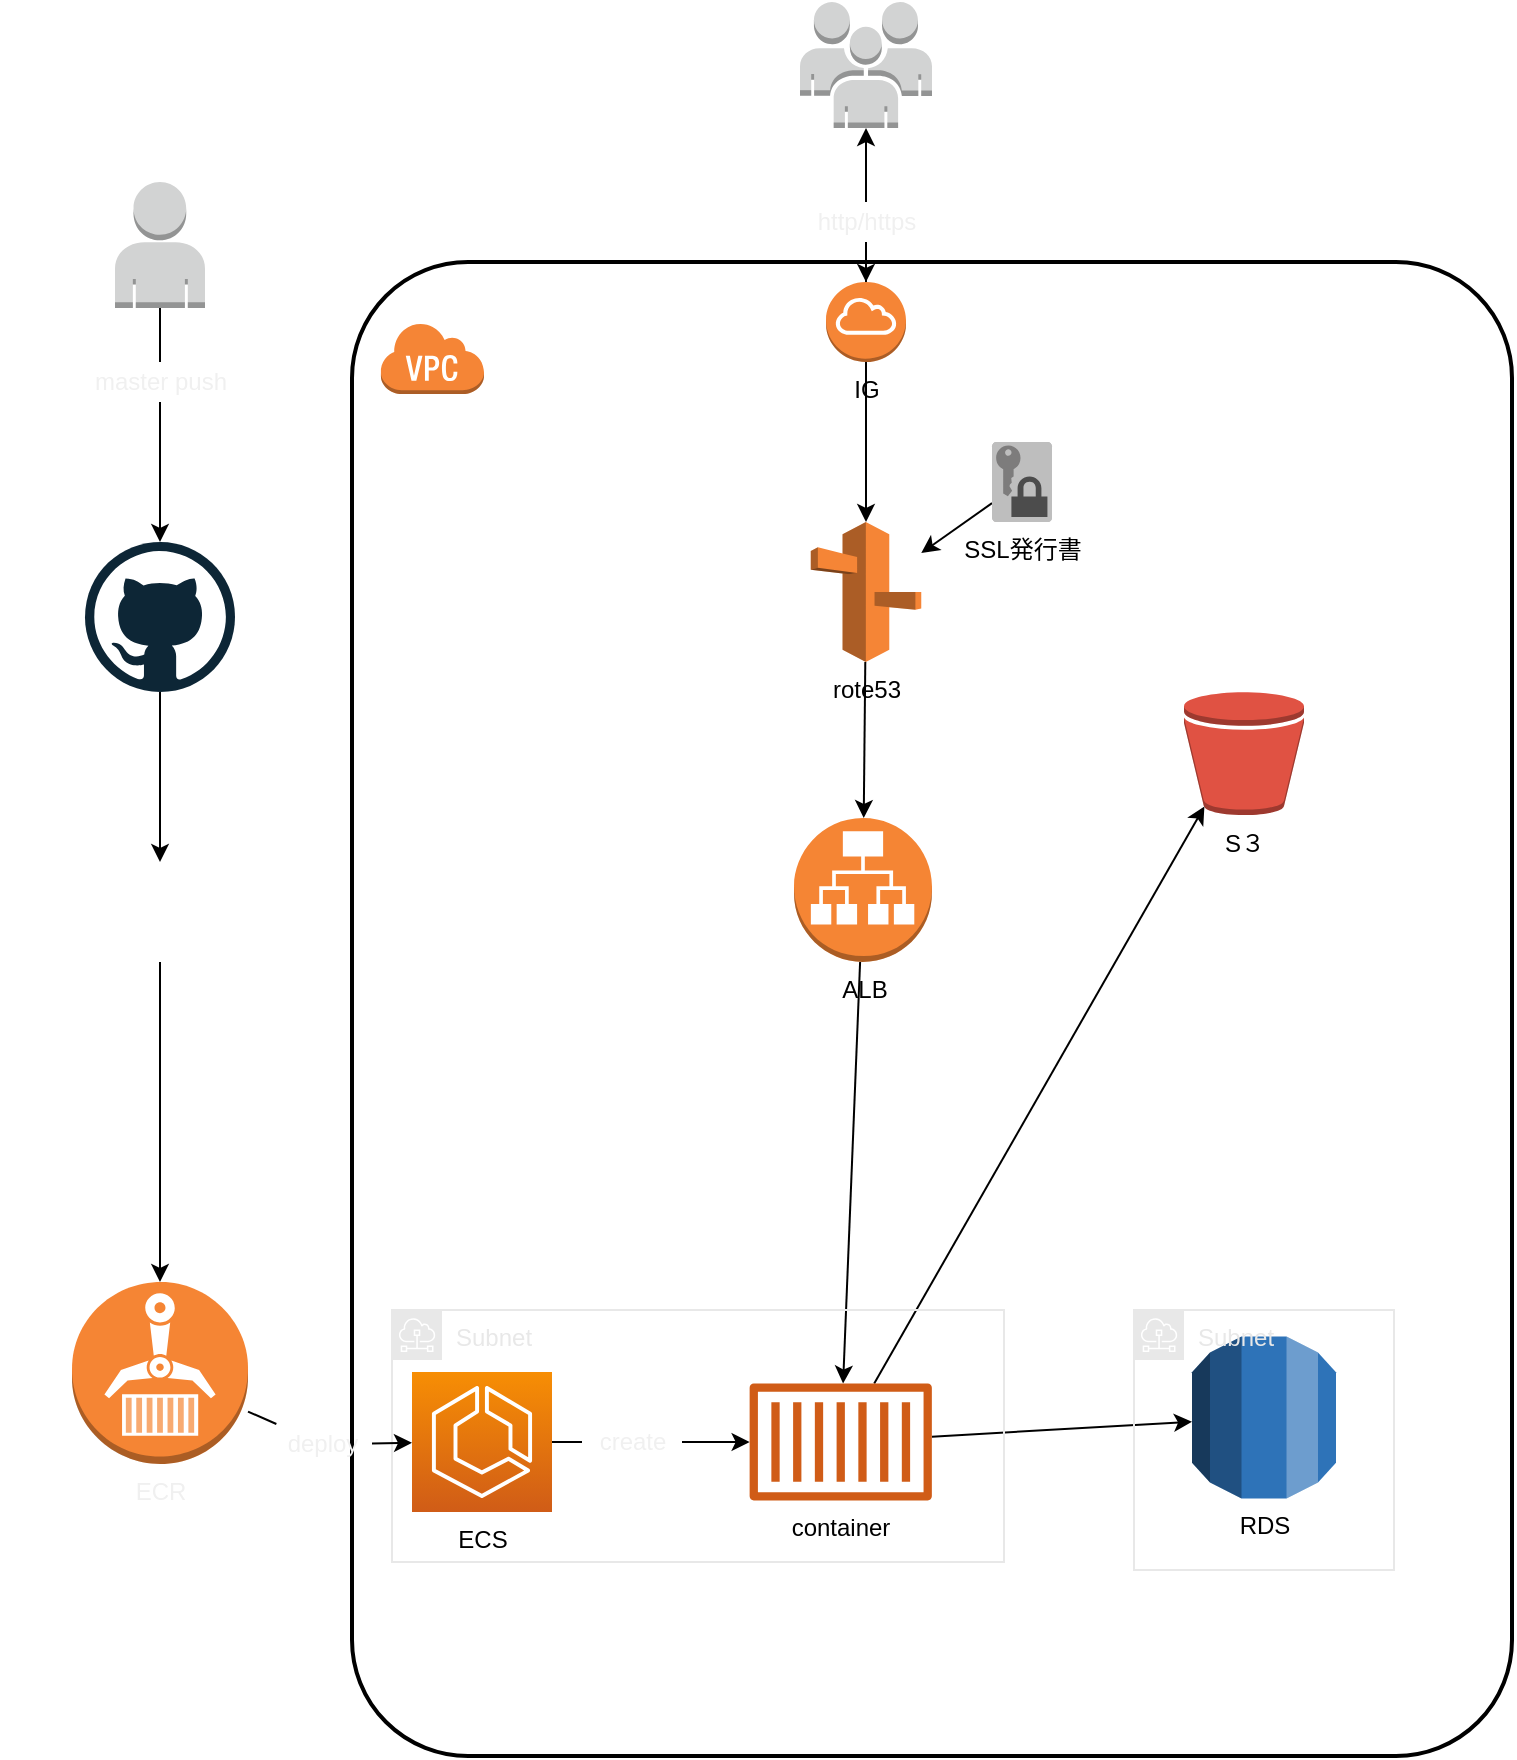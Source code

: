 <mxfile version="13.6.5">
    <diagram id="VF7ZqgQHrjSwgUdqT8lz" name="ページ1">
        <mxGraphModel dx="696" dy="680" grid="1" gridSize="10" guides="1" tooltips="1" connect="1" arrows="1" fold="1" page="1" pageScale="1" pageWidth="827" pageHeight="1169" math="0" shadow="0">
            <root>
                <mxCell id="0"/>
                <mxCell id="1" parent="0"/>
                <mxCell id="29" style="edgeStyle=none;rounded=0;orthogonalLoop=1;jettySize=auto;html=1;fontColor=#f0f0f0;" edge="1" parent="1" source="2" target="16">
                    <mxGeometry relative="1" as="geometry"/>
                </mxCell>
                <mxCell id="2" value="ALB" style="outlineConnect=0;dashed=0;verticalLabelPosition=bottom;verticalAlign=top;align=center;html=1;shape=mxgraph.aws3.application_load_balancer;fillColor=#F58534;gradientColor=none;" vertex="1" parent="1">
                    <mxGeometry x="421" y="418" width="69" height="72" as="geometry"/>
                </mxCell>
                <mxCell id="3" value="RDS" style="outlineConnect=0;dashed=0;verticalLabelPosition=bottom;verticalAlign=top;align=center;html=1;shape=mxgraph.aws3.rds;fillColor=#2E73B8;gradientColor=none;" vertex="1" parent="1">
                    <mxGeometry x="620" y="677.25" width="72" height="81" as="geometry"/>
                </mxCell>
                <mxCell id="4" value="" style="outlineConnect=0;dashed=0;verticalLabelPosition=bottom;verticalAlign=top;align=center;html=1;shape=mxgraph.aws3.users;fillColor=#D2D3D3;gradientColor=none;" vertex="1" parent="1">
                    <mxGeometry x="424" y="10" width="66" height="63" as="geometry"/>
                </mxCell>
                <mxCell id="47" value="" style="edgeStyle=none;rounded=0;orthogonalLoop=1;jettySize=auto;html=1;endArrow=none;endFill=0;fontColor=#f0f0f0;" edge="1" parent="1" source="5" target="45">
                    <mxGeometry relative="1" as="geometry"/>
                </mxCell>
                <mxCell id="5" value="" style="outlineConnect=0;dashed=0;verticalLabelPosition=bottom;verticalAlign=top;align=center;html=1;shape=mxgraph.aws3.user;fillColor=#D2D3D3;gradientColor=none;" vertex="1" parent="1">
                    <mxGeometry x="81.5" y="100" width="45" height="63" as="geometry"/>
                </mxCell>
                <mxCell id="6" value="" style="rounded=1;arcSize=10;dashed=0;fillColor=none;gradientColor=none;strokeWidth=2;" vertex="1" parent="1">
                    <mxGeometry x="200" y="140" width="580" height="747" as="geometry"/>
                </mxCell>
                <mxCell id="7" value="" style="dashed=0;html=1;shape=mxgraph.aws3.virtual_private_cloud;fillColor=#F58536;gradientColor=none;dashed=0;" vertex="1" parent="1">
                    <mxGeometry x="214" y="170" width="52" height="36" as="geometry"/>
                </mxCell>
                <mxCell id="27" value="" style="rounded=0;orthogonalLoop=1;jettySize=auto;html=1;fontColor=#f0f0f0;" edge="1" parent="1" source="8" target="2">
                    <mxGeometry relative="1" as="geometry"/>
                </mxCell>
                <mxCell id="8" value="rote53" style="outlineConnect=0;dashed=0;verticalLabelPosition=bottom;verticalAlign=top;align=center;html=1;shape=mxgraph.aws3.route_53;fillColor=#F58536;gradientColor=none;" vertex="1" parent="1">
                    <mxGeometry x="429.38" y="270" width="55.25" height="70" as="geometry"/>
                </mxCell>
                <mxCell id="26" value="" style="rounded=0;orthogonalLoop=1;jettySize=auto;html=1;fontColor=#f0f0f0;" edge="1" parent="1" source="9" target="8">
                    <mxGeometry relative="1" as="geometry"/>
                </mxCell>
                <mxCell id="9" value="IG" style="outlineConnect=0;dashed=0;verticalLabelPosition=bottom;verticalAlign=top;align=center;html=1;shape=mxgraph.aws3.internet_gateway;fillColor=#F58536;gradientColor=none;" vertex="1" parent="1">
                    <mxGeometry x="437" y="150" width="40" height="40" as="geometry"/>
                </mxCell>
                <mxCell id="28" style="rounded=0;orthogonalLoop=1;jettySize=auto;html=1;fontColor=#f0f0f0;" edge="1" parent="1" source="10" target="8">
                    <mxGeometry relative="1" as="geometry"/>
                </mxCell>
                <mxCell id="10" value="SSL発行書" style="outlineConnect=0;dashed=0;verticalLabelPosition=bottom;verticalAlign=top;align=center;html=1;shape=mxgraph.aws3.data_encryption_key;fillColor=#7D7C7C;gradientColor=none;" vertex="1" parent="1">
                    <mxGeometry x="520" y="230" width="30" height="40" as="geometry"/>
                </mxCell>
                <mxCell id="11" value="S３" style="outlineConnect=0;dashed=0;verticalLabelPosition=bottom;verticalAlign=top;align=center;html=1;shape=mxgraph.aws3.bucket;fillColor=#E05243;gradientColor=none;" vertex="1" parent="1">
                    <mxGeometry x="616" y="355" width="60" height="61.5" as="geometry"/>
                </mxCell>
                <mxCell id="14" value="ECS" style="outlineConnect=0;gradientColor=#F78E04;gradientDirection=north;fillColor=#D05C17;strokeColor=#ffffff;dashed=0;verticalLabelPosition=bottom;verticalAlign=top;align=center;html=1;fontSize=12;fontStyle=0;aspect=fixed;shape=mxgraph.aws4.resourceIcon;resIcon=mxgraph.aws4.ecs;" vertex="1" parent="1">
                    <mxGeometry x="230" y="695" width="70" height="70" as="geometry"/>
                </mxCell>
                <mxCell id="30" style="edgeStyle=none;rounded=0;orthogonalLoop=1;jettySize=auto;html=1;entryX=0.17;entryY=0.93;entryDx=0;entryDy=0;entryPerimeter=0;fontColor=#f0f0f0;" edge="1" parent="1" source="16" target="11">
                    <mxGeometry relative="1" as="geometry"/>
                </mxCell>
                <mxCell id="31" style="edgeStyle=none;rounded=0;orthogonalLoop=1;jettySize=auto;html=1;fontColor=#f0f0f0;" edge="1" parent="1" source="16" target="3">
                    <mxGeometry relative="1" as="geometry">
                        <mxPoint x="600" y="695.5" as="targetPoint"/>
                    </mxGeometry>
                </mxCell>
                <mxCell id="16" value="container&lt;br&gt;" style="outlineConnect=0;gradientColor=none;fillColor=#D05C17;strokeColor=none;dashed=0;verticalLabelPosition=bottom;verticalAlign=top;align=center;html=1;fontSize=12;fontStyle=0;aspect=fixed;pointerEvents=1;shape=mxgraph.aws4.container_1;" vertex="1" parent="1">
                    <mxGeometry x="398.74" y="700.75" width="91.26" height="58.5" as="geometry"/>
                </mxCell>
                <mxCell id="17" value="ECR" style="outlineConnect=0;dashed=0;verticalLabelPosition=bottom;verticalAlign=top;align=center;html=1;shape=mxgraph.aws3.ecr;fillColor=#F58534;gradientColor=none;fontColor=#f0f0f0;" vertex="1" parent="1">
                    <mxGeometry x="60" y="650" width="88" height="91" as="geometry"/>
                </mxCell>
                <mxCell id="50" value="" style="edgeStyle=none;rounded=0;orthogonalLoop=1;jettySize=auto;html=1;endArrow=classic;endFill=1;fontColor=#f0f0f0;" edge="1" parent="1" source="18" target="20">
                    <mxGeometry relative="1" as="geometry"/>
                </mxCell>
                <mxCell id="18" value="" style="dashed=0;outlineConnect=0;html=1;align=center;labelPosition=center;verticalLabelPosition=bottom;verticalAlign=top;shape=mxgraph.weblogos.github;fontColor=#f0f0f0;" vertex="1" parent="1">
                    <mxGeometry x="66.5" y="280" width="75" height="75" as="geometry"/>
                </mxCell>
                <mxCell id="51" style="edgeStyle=none;rounded=0;orthogonalLoop=1;jettySize=auto;html=1;entryX=0.5;entryY=0;entryDx=0;entryDy=0;entryPerimeter=0;endArrow=classic;endFill=1;fontColor=#f0f0f0;" edge="1" parent="1" source="20" target="17">
                    <mxGeometry relative="1" as="geometry"/>
                </mxCell>
                <mxCell id="20" value="" style="shape=image;verticalLabelPosition=bottom;labelBackgroundColor=#ffffff;verticalAlign=top;aspect=fixed;imageAspect=0;image=https://blog.linkbal.co.jp/wp/wp-content/uploads/2016/12/circleci.png;" vertex="1" parent="1">
                    <mxGeometry x="24.97" y="440" width="158.06" height="50" as="geometry"/>
                </mxCell>
                <mxCell id="21" value="Subnet" style="outlineConnect=0;gradientColor=none;html=1;whiteSpace=wrap;fontSize=12;fontStyle=0;shape=mxgraph.aws4.group;grIcon=mxgraph.aws4.group_subnet;strokeColor=#E8E8E8;fillColor=none;verticalAlign=top;align=left;spacingLeft=30;fontColor=#E8E8E8;dashed=0;" vertex="1" parent="1">
                    <mxGeometry x="591" y="664" width="130" height="130" as="geometry"/>
                </mxCell>
                <mxCell id="22" value="Subnet" style="outlineConnect=0;gradientColor=none;html=1;whiteSpace=wrap;fontSize=12;fontStyle=0;shape=mxgraph.aws4.group;grIcon=mxgraph.aws4.group_subnet;strokeColor=#E8E8E8;fillColor=none;verticalAlign=top;align=left;spacingLeft=30;fontColor=#E8E8E8;dashed=0;" vertex="1" parent="1">
                    <mxGeometry x="220" y="664" width="306" height="126" as="geometry"/>
                </mxCell>
                <mxCell id="24" value="" style="rounded=0;orthogonalLoop=1;jettySize=auto;html=1;fontColor=#f0f0f0;" edge="1" parent="1" source="23" target="4">
                    <mxGeometry relative="1" as="geometry"/>
                </mxCell>
                <mxCell id="25" value="" style="edgeStyle=orthogonalEdgeStyle;rounded=0;orthogonalLoop=1;jettySize=auto;html=1;fontColor=#f0f0f0;" edge="1" parent="1" source="23" target="9">
                    <mxGeometry relative="1" as="geometry"/>
                </mxCell>
                <mxCell id="23" value="http/https" style="text;html=1;align=center;verticalAlign=middle;resizable=0;points=[];autosize=1;fontColor=#f0f0f0;" vertex="1" parent="1">
                    <mxGeometry x="427" y="110" width="60" height="20" as="geometry"/>
                </mxCell>
                <mxCell id="37" value="" style="edgeStyle=none;rounded=0;orthogonalLoop=1;jettySize=auto;html=1;fontColor=#f0f0f0;" edge="1" parent="1" source="36" target="16">
                    <mxGeometry relative="1" as="geometry"/>
                </mxCell>
                <mxCell id="38" value="" style="edgeStyle=none;rounded=0;orthogonalLoop=1;jettySize=auto;html=1;fontColor=#f0f0f0;endArrow=none;endFill=0;" edge="1" parent="1" source="36" target="14">
                    <mxGeometry relative="1" as="geometry"/>
                </mxCell>
                <mxCell id="36" value="create" style="text;html=1;align=center;verticalAlign=middle;resizable=0;points=[];autosize=1;fontColor=#f0f0f0;" vertex="1" parent="1">
                    <mxGeometry x="315" y="720" width="50" height="20" as="geometry"/>
                </mxCell>
                <mxCell id="43" value="" style="edgeStyle=none;rounded=0;orthogonalLoop=1;jettySize=auto;html=1;endArrow=none;endFill=0;fontColor=#f0f0f0;" edge="1" parent="1" source="42" target="17">
                    <mxGeometry relative="1" as="geometry"/>
                </mxCell>
                <mxCell id="44" value="" style="edgeStyle=none;rounded=0;orthogonalLoop=1;jettySize=auto;html=1;endArrow=classic;endFill=1;fontColor=#f0f0f0;" edge="1" parent="1" source="42" target="14">
                    <mxGeometry relative="1" as="geometry"/>
                </mxCell>
                <mxCell id="42" value="deploy&lt;br&gt;" style="text;html=1;align=center;verticalAlign=middle;resizable=0;points=[];autosize=1;fontColor=#f0f0f0;" vertex="1" parent="1">
                    <mxGeometry x="160" y="721" width="50" height="20" as="geometry"/>
                </mxCell>
                <mxCell id="46" value="" style="edgeStyle=none;rounded=0;orthogonalLoop=1;jettySize=auto;html=1;endArrow=classic;endFill=1;fontColor=#f0f0f0;" edge="1" parent="1" source="45" target="18">
                    <mxGeometry relative="1" as="geometry"/>
                </mxCell>
                <mxCell id="45" value="master push&lt;br&gt;" style="text;html=1;align=center;verticalAlign=middle;resizable=0;points=[];autosize=1;fontColor=#f0f0f0;" vertex="1" parent="1">
                    <mxGeometry x="64" y="190" width="80" height="20" as="geometry"/>
                </mxCell>
            </root>
        </mxGraphModel>
    </diagram>
</mxfile>